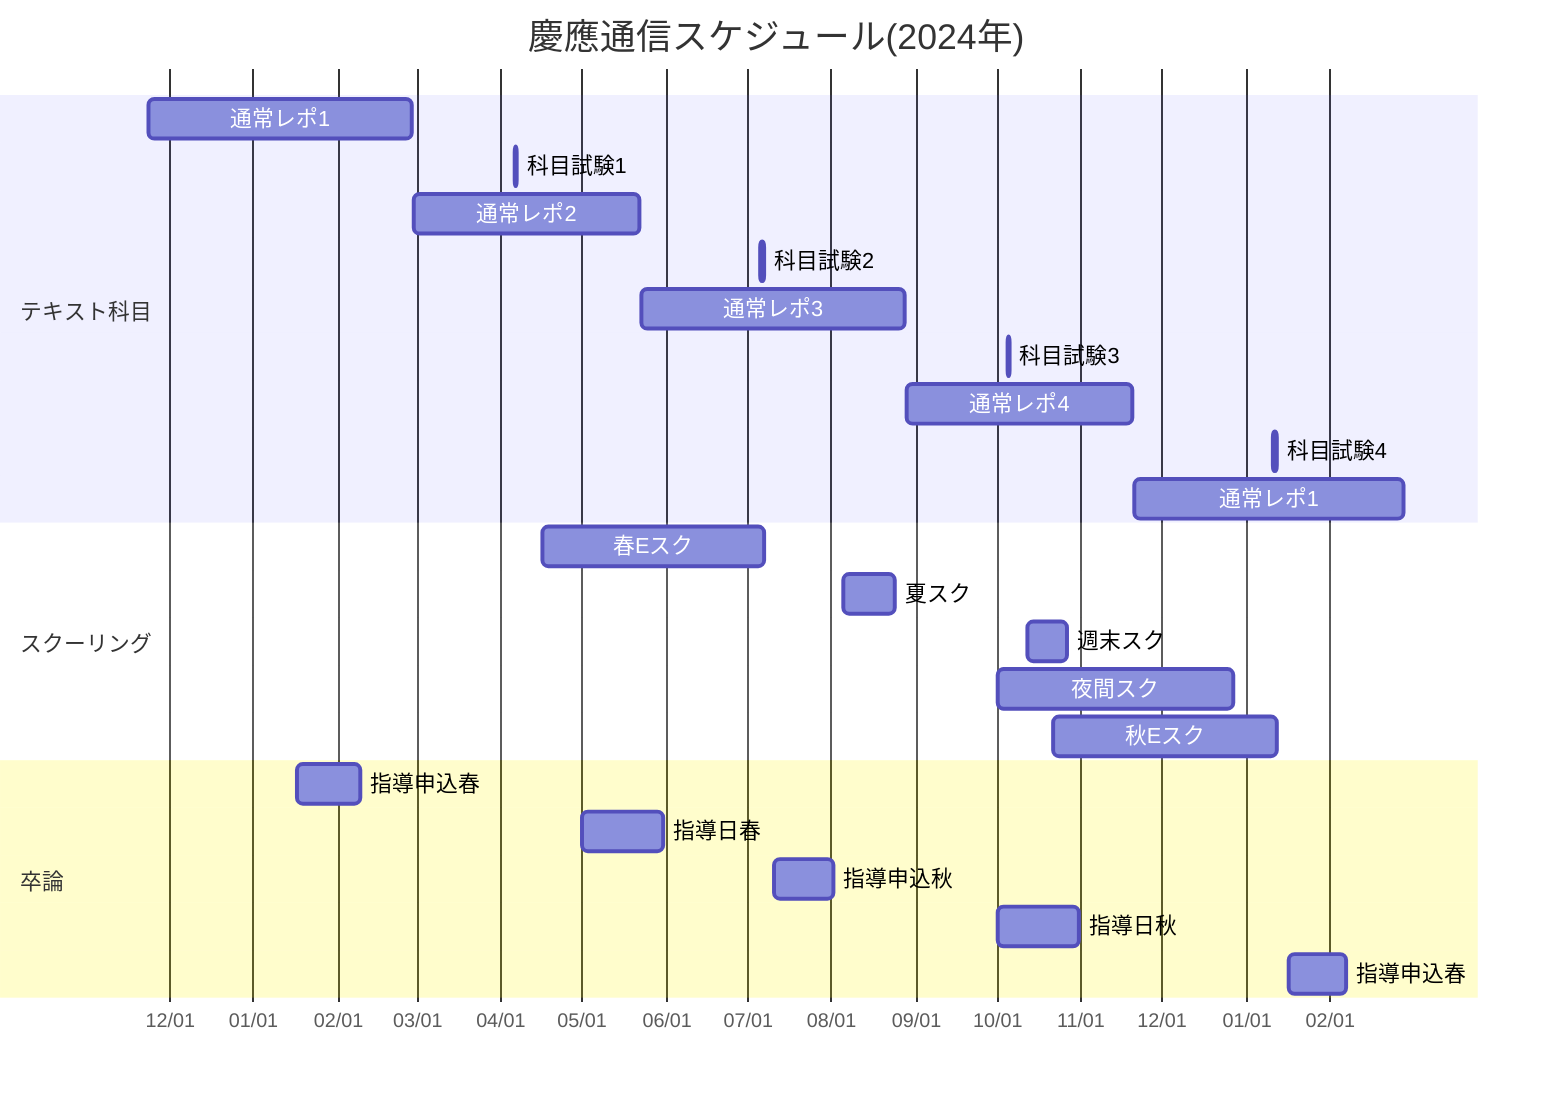 ﻿gantt
  title 慶應通信スケジュール(2024年)
  dateFormat YY-MM-DD
  axisFormat  %m/%d

  section テキスト科目
  通常レポ1: 23-11-23, 24-02-28
  科目試験1: 24-04-06, 24-04-07
  通常レポ2: 24-02-29, 24-05-22
  科目試験2: 24-07-06, 24-07-07
  通常レポ3: 24-05-23, 24-08-28
  科目試験3: 24-10-05, 24-10-06
  通常レポ4: 24-08-29, 24-11-20
  科目試験4: 25-01-11, 25-01-12
  通常レポ1: 24-11-21, 25-02-28

  section スクーリング
  春Eスク: 24-04-16, 24-07-07
  夏スク: 24-08-05, 24-08-24
  週末スク: 24-10-12, 24-10-27
  夜間スク: 24-10-01, 24-12-27
  秋Eスク: 24-10-22, 25-01-12

  section 卒論
  指導申込春: 24-01-17, 24-02-09
  指導日春: 24-05-01, 24-05-31
  指導申込秋: 24-07-11, 24-08-02
  指導日秋: 24-10-01, 24-10-31
  指導申込春: 25-01-17, 25-02-07